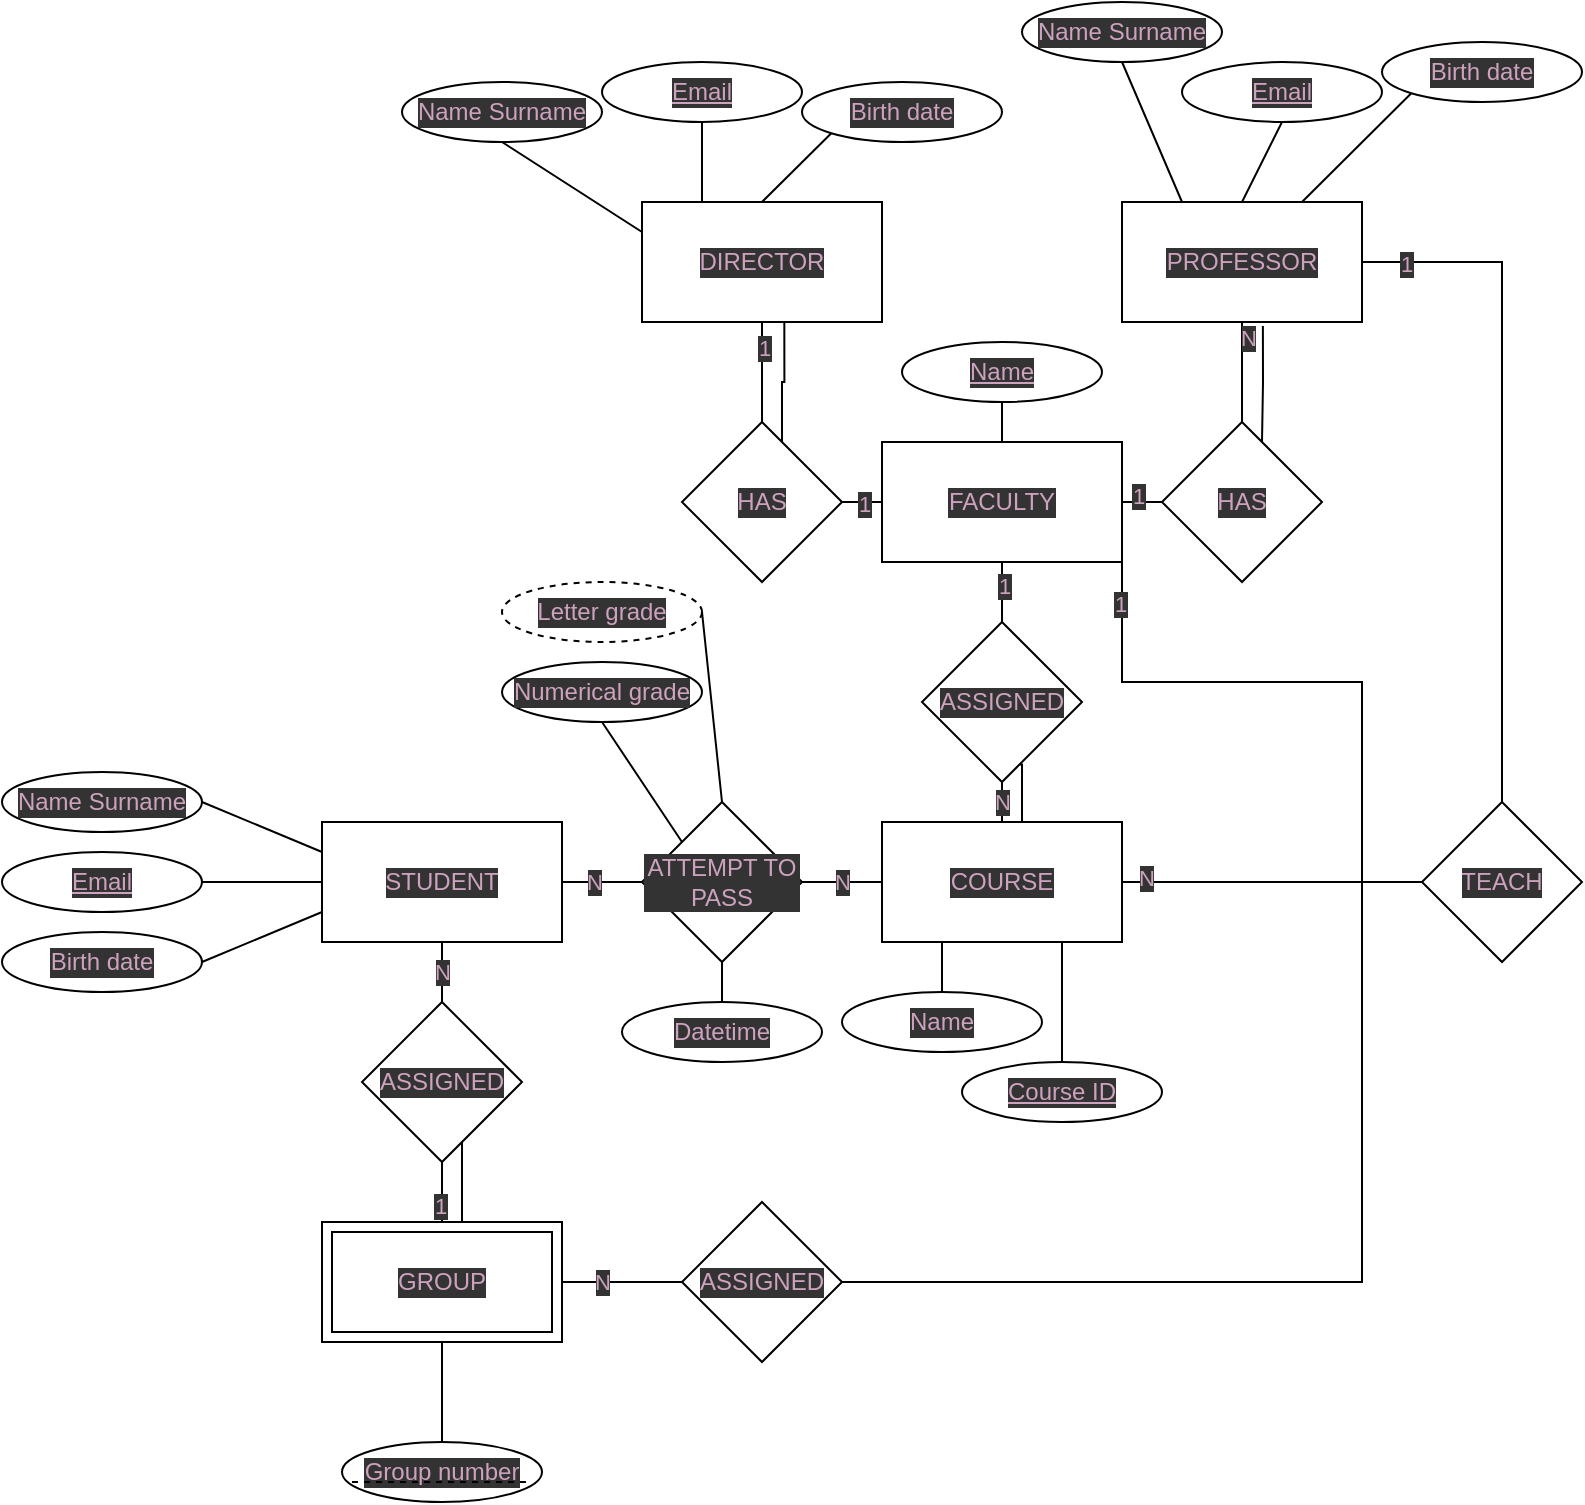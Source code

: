 <mxfile version="17.1.3" type="device"><diagram id="LZTHsHM6180sB6Iyh955" name="Page-1"><mxGraphModel dx="2178" dy="1929" grid="1" gridSize="10" guides="1" tooltips="1" connect="1" arrows="1" fold="1" page="1" pageScale="1" pageWidth="827" pageHeight="1169" math="0" shadow="0"><root><mxCell id="0"/><mxCell id="1" parent="0"/><mxCell id="HS-q9zRcukWWzURnPmqM-11" value="" style="edgeStyle=none;rounded=0;orthogonalLoop=1;jettySize=auto;html=1;endArrow=none;endFill=0;fontColor=#CDA2BE;labelBackgroundColor=#333333;" edge="1" parent="1" source="HS-q9zRcukWWzURnPmqM-1" target="HS-q9zRcukWWzURnPmqM-7"><mxGeometry relative="1" as="geometry"/></mxCell><mxCell id="HS-q9zRcukWWzURnPmqM-33" value="N" style="edgeLabel;html=1;align=center;verticalAlign=middle;resizable=0;points=[];fontColor=#CDA2BE;labelBackgroundColor=#333333;" vertex="1" connectable="0" parent="HS-q9zRcukWWzURnPmqM-11"><mxGeometry x="-0.2" y="-2" relative="1" as="geometry"><mxPoint y="-2" as="offset"/></mxGeometry></mxCell><mxCell id="HS-q9zRcukWWzURnPmqM-28" value="N" style="edgeStyle=orthogonalEdgeStyle;rounded=0;orthogonalLoop=1;jettySize=auto;html=1;endArrow=none;endFill=0;fontColor=#CDA2BE;labelBackgroundColor=#333333;" edge="1" parent="1" source="HS-q9zRcukWWzURnPmqM-1" target="HS-q9zRcukWWzURnPmqM-27"><mxGeometry relative="1" as="geometry"/></mxCell><mxCell id="HS-q9zRcukWWzURnPmqM-1" value="STUDENT" style="rounded=0;whiteSpace=wrap;html=1;fontColor=#CDA2BE;labelBackgroundColor=#333333;" vertex="1" parent="1"><mxGeometry x="140" y="330" width="120" height="60" as="geometry"/></mxCell><mxCell id="HS-q9zRcukWWzURnPmqM-2" value="FACULTY" style="rounded=0;whiteSpace=wrap;html=1;fontColor=#CDA2BE;labelBackgroundColor=#333333;" vertex="1" parent="1"><mxGeometry x="420" y="140" width="120" height="60" as="geometry"/></mxCell><mxCell id="HS-q9zRcukWWzURnPmqM-3" value="DIRECTOR" style="rounded=0;whiteSpace=wrap;html=1;fontColor=#CDA2BE;labelBackgroundColor=#333333;" vertex="1" parent="1"><mxGeometry x="300" y="20" width="120" height="60" as="geometry"/></mxCell><mxCell id="HS-q9zRcukWWzURnPmqM-4" value="PROFESSOR" style="rounded=0;whiteSpace=wrap;html=1;fontColor=#CDA2BE;labelBackgroundColor=#333333;" vertex="1" parent="1"><mxGeometry x="540" y="20" width="120" height="60" as="geometry"/></mxCell><mxCell id="HS-q9zRcukWWzURnPmqM-12" value="N" style="edgeStyle=none;rounded=0;orthogonalLoop=1;jettySize=auto;html=1;endArrow=none;endFill=0;fontColor=#CDA2BE;labelBackgroundColor=#333333;" edge="1" parent="1" source="HS-q9zRcukWWzURnPmqM-5" target="HS-q9zRcukWWzURnPmqM-7"><mxGeometry relative="1" as="geometry"/></mxCell><mxCell id="HS-q9zRcukWWzURnPmqM-54" style="edgeStyle=orthogonalEdgeStyle;rounded=0;orthogonalLoop=1;jettySize=auto;html=1;exitX=1;exitY=0.5;exitDx=0;exitDy=0;entryX=0;entryY=0.5;entryDx=0;entryDy=0;endArrow=none;endFill=0;fontColor=#CDA2BE;labelBackgroundColor=#333333;" edge="1" parent="1" source="HS-q9zRcukWWzURnPmqM-5" target="HS-q9zRcukWWzURnPmqM-53"><mxGeometry relative="1" as="geometry"/></mxCell><mxCell id="HS-q9zRcukWWzURnPmqM-56" value="N" style="edgeLabel;html=1;align=center;verticalAlign=middle;resizable=0;points=[];fontColor=#CDA2BE;labelBackgroundColor=#333333;" vertex="1" connectable="0" parent="HS-q9zRcukWWzURnPmqM-54"><mxGeometry x="-0.84" y="2" relative="1" as="geometry"><mxPoint as="offset"/></mxGeometry></mxCell><mxCell id="HS-q9zRcukWWzURnPmqM-5" value="COURSE" style="rounded=0;whiteSpace=wrap;html=1;fontColor=#CDA2BE;labelBackgroundColor=#333333;" vertex="1" parent="1"><mxGeometry x="420" y="330" width="120" height="60" as="geometry"/></mxCell><mxCell id="HS-q9zRcukWWzURnPmqM-6" value="GROUP" style="rounded=0;whiteSpace=wrap;html=1;shadow=0;sketch=0;glass=0;fontColor=#CDA2BE;labelBackgroundColor=#333333;" vertex="1" parent="1"><mxGeometry x="140" y="530" width="120" height="60" as="geometry"/></mxCell><mxCell id="HS-q9zRcukWWzURnPmqM-7" value="ATTEMPT TO PASS" style="rhombus;whiteSpace=wrap;html=1;fontColor=#CDA2BE;labelBackgroundColor=#333333;" vertex="1" parent="1"><mxGeometry x="300" y="320" width="80" height="80" as="geometry"/></mxCell><mxCell id="HS-q9zRcukWWzURnPmqM-20" value="" style="edgeStyle=orthogonalEdgeStyle;rounded=0;orthogonalLoop=1;jettySize=auto;html=1;endArrow=none;endFill=0;fontColor=#CDA2BE;labelBackgroundColor=#333333;" edge="1" parent="1" source="HS-q9zRcukWWzURnPmqM-19" target="HS-q9zRcukWWzURnPmqM-3"><mxGeometry relative="1" as="geometry"/></mxCell><mxCell id="HS-q9zRcukWWzURnPmqM-37" value="1" style="edgeLabel;html=1;align=center;verticalAlign=middle;resizable=0;points=[];fontColor=#CDA2BE;labelBackgroundColor=#333333;" vertex="1" connectable="0" parent="HS-q9zRcukWWzURnPmqM-20"><mxGeometry x="0.48" y="-1" relative="1" as="geometry"><mxPoint as="offset"/></mxGeometry></mxCell><mxCell id="HS-q9zRcukWWzURnPmqM-21" style="edgeStyle=orthogonalEdgeStyle;rounded=0;orthogonalLoop=1;jettySize=auto;html=1;exitX=1;exitY=0.5;exitDx=0;exitDy=0;entryX=0;entryY=0.5;entryDx=0;entryDy=0;endArrow=none;endFill=0;fontColor=#CDA2BE;labelBackgroundColor=#333333;" edge="1" parent="1" source="HS-q9zRcukWWzURnPmqM-19" target="HS-q9zRcukWWzURnPmqM-2"><mxGeometry relative="1" as="geometry"/></mxCell><mxCell id="HS-q9zRcukWWzURnPmqM-38" value="1" style="edgeLabel;html=1;align=center;verticalAlign=middle;resizable=0;points=[];fontColor=#CDA2BE;labelBackgroundColor=#333333;" vertex="1" connectable="0" parent="HS-q9zRcukWWzURnPmqM-21"><mxGeometry x="0.1" y="-1" relative="1" as="geometry"><mxPoint as="offset"/></mxGeometry></mxCell><mxCell id="HS-q9zRcukWWzURnPmqM-19" value="HAS" style="rhombus;whiteSpace=wrap;html=1;fontColor=#CDA2BE;labelBackgroundColor=#333333;" vertex="1" parent="1"><mxGeometry x="320" y="130" width="80" height="80" as="geometry"/></mxCell><mxCell id="HS-q9zRcukWWzURnPmqM-23" value="" style="edgeStyle=orthogonalEdgeStyle;rounded=0;orthogonalLoop=1;jettySize=auto;html=1;endArrow=none;endFill=0;fontColor=#CDA2BE;labelBackgroundColor=#333333;" edge="1" parent="1" source="HS-q9zRcukWWzURnPmqM-22" target="HS-q9zRcukWWzURnPmqM-4"><mxGeometry relative="1" as="geometry"/></mxCell><mxCell id="HS-q9zRcukWWzURnPmqM-39" value="N" style="edgeLabel;html=1;align=center;verticalAlign=middle;resizable=0;points=[];fontColor=#CDA2BE;labelBackgroundColor=#333333;" vertex="1" connectable="0" parent="HS-q9zRcukWWzURnPmqM-23"><mxGeometry x="0.68" y="-3" relative="1" as="geometry"><mxPoint as="offset"/></mxGeometry></mxCell><mxCell id="HS-q9zRcukWWzURnPmqM-24" style="edgeStyle=orthogonalEdgeStyle;rounded=0;orthogonalLoop=1;jettySize=auto;html=1;exitX=0;exitY=0.5;exitDx=0;exitDy=0;entryX=1;entryY=0.5;entryDx=0;entryDy=0;endArrow=none;endFill=0;fontColor=#CDA2BE;labelBackgroundColor=#333333;" edge="1" parent="1" source="HS-q9zRcukWWzURnPmqM-22" target="HS-q9zRcukWWzURnPmqM-2"><mxGeometry relative="1" as="geometry"/></mxCell><mxCell id="HS-q9zRcukWWzURnPmqM-40" value="1" style="edgeLabel;html=1;align=center;verticalAlign=middle;resizable=0;points=[];fontColor=#CDA2BE;labelBackgroundColor=#333333;" vertex="1" connectable="0" parent="HS-q9zRcukWWzURnPmqM-24"><mxGeometry x="0.2" y="-3" relative="1" as="geometry"><mxPoint as="offset"/></mxGeometry></mxCell><mxCell id="HS-q9zRcukWWzURnPmqM-22" value="HAS" style="rhombus;whiteSpace=wrap;html=1;fontColor=#CDA2BE;labelBackgroundColor=#333333;" vertex="1" parent="1"><mxGeometry x="560" y="130" width="80" height="80" as="geometry"/></mxCell><mxCell id="HS-q9zRcukWWzURnPmqM-29" value="" style="edgeStyle=orthogonalEdgeStyle;rounded=0;orthogonalLoop=1;jettySize=auto;html=1;endArrow=none;endFill=0;fontColor=#CDA2BE;labelBackgroundColor=#333333;" edge="1" parent="1" source="HS-q9zRcukWWzURnPmqM-27" target="HS-q9zRcukWWzURnPmqM-6"><mxGeometry relative="1" as="geometry"/></mxCell><mxCell id="HS-q9zRcukWWzURnPmqM-32" value="1" style="edgeLabel;html=1;align=center;verticalAlign=middle;resizable=0;points=[];fontColor=#CDA2BE;labelBackgroundColor=#333333;" vertex="1" connectable="0" parent="HS-q9zRcukWWzURnPmqM-29"><mxGeometry x="0.68" y="-1" relative="1" as="geometry"><mxPoint as="offset"/></mxGeometry></mxCell><mxCell id="HS-q9zRcukWWzURnPmqM-27" value="ASSIGNED" style="rhombus;whiteSpace=wrap;html=1;fontColor=#CDA2BE;labelBackgroundColor=#333333;" vertex="1" parent="1"><mxGeometry x="160" y="420" width="80" height="80" as="geometry"/></mxCell><mxCell id="HS-q9zRcukWWzURnPmqM-35" value="" style="edgeStyle=orthogonalEdgeStyle;rounded=0;orthogonalLoop=1;jettySize=auto;html=1;endArrow=none;endFill=0;fontColor=#CDA2BE;labelBackgroundColor=#333333;" edge="1" parent="1" source="HS-q9zRcukWWzURnPmqM-34" target="HS-q9zRcukWWzURnPmqM-6"><mxGeometry relative="1" as="geometry"/></mxCell><mxCell id="HS-q9zRcukWWzURnPmqM-51" value="N" style="edgeLabel;html=1;align=center;verticalAlign=middle;resizable=0;points=[];fontColor=#CDA2BE;labelBackgroundColor=#333333;" vertex="1" connectable="0" parent="HS-q9zRcukWWzURnPmqM-35"><mxGeometry x="0.333" relative="1" as="geometry"><mxPoint as="offset"/></mxGeometry></mxCell><mxCell id="HS-q9zRcukWWzURnPmqM-50" style="edgeStyle=orthogonalEdgeStyle;rounded=0;orthogonalLoop=1;jettySize=auto;html=1;exitX=1;exitY=0.5;exitDx=0;exitDy=0;entryX=1;entryY=1;entryDx=0;entryDy=0;endArrow=none;endFill=0;fontColor=#CDA2BE;labelBackgroundColor=#333333;" edge="1" parent="1" source="HS-q9zRcukWWzURnPmqM-34" target="HS-q9zRcukWWzURnPmqM-2"><mxGeometry relative="1" as="geometry"><Array as="points"><mxPoint x="660" y="560"/><mxPoint x="660" y="260"/><mxPoint x="540" y="260"/></Array></mxGeometry></mxCell><mxCell id="HS-q9zRcukWWzURnPmqM-52" value="1" style="edgeLabel;html=1;align=center;verticalAlign=middle;resizable=0;points=[];fontColor=#CDA2BE;labelBackgroundColor=#333333;" vertex="1" connectable="0" parent="HS-q9zRcukWWzURnPmqM-50"><mxGeometry x="0.943" y="1" relative="1" as="geometry"><mxPoint as="offset"/></mxGeometry></mxCell><mxCell id="HS-q9zRcukWWzURnPmqM-34" value="ASSIGNED" style="rhombus;whiteSpace=wrap;html=1;fontColor=#CDA2BE;labelBackgroundColor=#333333;" vertex="1" parent="1"><mxGeometry x="320" y="520" width="80" height="80" as="geometry"/></mxCell><mxCell id="HS-q9zRcukWWzURnPmqM-42" value="" style="edgeStyle=orthogonalEdgeStyle;rounded=0;orthogonalLoop=1;jettySize=auto;html=1;endArrow=none;endFill=0;fontColor=#CDA2BE;labelBackgroundColor=#333333;" edge="1" parent="1" source="HS-q9zRcukWWzURnPmqM-41" target="HS-q9zRcukWWzURnPmqM-2"><mxGeometry relative="1" as="geometry"/></mxCell><mxCell id="HS-q9zRcukWWzURnPmqM-44" value="1" style="edgeLabel;html=1;align=center;verticalAlign=middle;resizable=0;points=[];fontColor=#CDA2BE;labelBackgroundColor=#333333;" vertex="1" connectable="0" parent="HS-q9zRcukWWzURnPmqM-42"><mxGeometry x="0.52" y="-1" relative="1" as="geometry"><mxPoint as="offset"/></mxGeometry></mxCell><mxCell id="HS-q9zRcukWWzURnPmqM-43" value="" style="edgeStyle=orthogonalEdgeStyle;rounded=0;orthogonalLoop=1;jettySize=auto;html=1;endArrow=none;endFill=0;fontColor=#CDA2BE;labelBackgroundColor=#333333;" edge="1" parent="1" source="HS-q9zRcukWWzURnPmqM-41" target="HS-q9zRcukWWzURnPmqM-5"><mxGeometry relative="1" as="geometry"/></mxCell><mxCell id="HS-q9zRcukWWzURnPmqM-45" value="N" style="edgeLabel;html=1;align=center;verticalAlign=middle;resizable=0;points=[];fontColor=#CDA2BE;labelBackgroundColor=#333333;" vertex="1" connectable="0" parent="HS-q9zRcukWWzURnPmqM-43"><mxGeometry x="0.7" y="3" relative="1" as="geometry"><mxPoint x="-3" y="-1" as="offset"/></mxGeometry></mxCell><mxCell id="HS-q9zRcukWWzURnPmqM-41" value="ASSIGNED" style="rhombus;whiteSpace=wrap;html=1;fontColor=#CDA2BE;labelBackgroundColor=#333333;" vertex="1" parent="1"><mxGeometry x="440" y="230" width="80" height="80" as="geometry"/></mxCell><mxCell id="IHxHz1YHMxbRCEGryUf9-11" style="edgeStyle=none;rounded=0;orthogonalLoop=1;jettySize=auto;html=1;exitX=0.5;exitY=1;exitDx=0;exitDy=0;entryX=0;entryY=0;entryDx=0;entryDy=0;endArrow=none;endFill=0;fontColor=#CDA2BE;labelBackgroundColor=#333333;" edge="1" parent="1" source="HS-q9zRcukWWzURnPmqM-46" target="HS-q9zRcukWWzURnPmqM-7"><mxGeometry relative="1" as="geometry"/></mxCell><mxCell id="HS-q9zRcukWWzURnPmqM-46" value="Numerical grade" style="ellipse;whiteSpace=wrap;html=1;fontColor=#CDA2BE;labelBackgroundColor=#333333;" vertex="1" parent="1"><mxGeometry x="230" y="250" width="100" height="30" as="geometry"/></mxCell><mxCell id="IHxHz1YHMxbRCEGryUf9-12" style="edgeStyle=none;rounded=0;orthogonalLoop=1;jettySize=auto;html=1;exitX=1;exitY=0.5;exitDx=0;exitDy=0;entryX=0.5;entryY=0;entryDx=0;entryDy=0;endArrow=none;endFill=0;fontColor=#CDA2BE;labelBackgroundColor=#333333;" edge="1" parent="1" source="HS-q9zRcukWWzURnPmqM-48" target="HS-q9zRcukWWzURnPmqM-7"><mxGeometry relative="1" as="geometry"/></mxCell><mxCell id="HS-q9zRcukWWzURnPmqM-48" value="Letter grade" style="ellipse;whiteSpace=wrap;html=1;dashed=1;fontColor=#CDA2BE;labelBackgroundColor=#333333;" vertex="1" parent="1"><mxGeometry x="230" y="210" width="100" height="30" as="geometry"/></mxCell><mxCell id="HS-q9zRcukWWzURnPmqM-55" style="edgeStyle=orthogonalEdgeStyle;rounded=0;orthogonalLoop=1;jettySize=auto;html=1;exitX=0.5;exitY=0;exitDx=0;exitDy=0;entryX=1;entryY=0.5;entryDx=0;entryDy=0;endArrow=none;endFill=0;fontColor=#CDA2BE;labelBackgroundColor=#333333;" edge="1" parent="1" source="HS-q9zRcukWWzURnPmqM-53" target="HS-q9zRcukWWzURnPmqM-4"><mxGeometry relative="1" as="geometry"/></mxCell><mxCell id="HS-q9zRcukWWzURnPmqM-57" value="1" style="edgeLabel;html=1;align=center;verticalAlign=middle;resizable=0;points=[];fontColor=#CDA2BE;labelBackgroundColor=#333333;" vertex="1" connectable="0" parent="HS-q9zRcukWWzURnPmqM-55"><mxGeometry x="0.871" y="1" relative="1" as="geometry"><mxPoint as="offset"/></mxGeometry></mxCell><mxCell id="HS-q9zRcukWWzURnPmqM-53" value="TEACH" style="rhombus;whiteSpace=wrap;html=1;fontColor=#CDA2BE;labelBackgroundColor=#333333;" vertex="1" parent="1"><mxGeometry x="690" y="320" width="80" height="80" as="geometry"/></mxCell><mxCell id="IHxHz1YHMxbRCEGryUf9-8" style="edgeStyle=none;rounded=0;orthogonalLoop=1;jettySize=auto;html=1;exitX=1;exitY=0.5;exitDx=0;exitDy=0;entryX=0;entryY=0.25;entryDx=0;entryDy=0;endArrow=none;endFill=0;fontColor=#CDA2BE;labelBackgroundColor=#333333;" edge="1" parent="1" source="HS-q9zRcukWWzURnPmqM-58" target="HS-q9zRcukWWzURnPmqM-1"><mxGeometry relative="1" as="geometry"/></mxCell><mxCell id="HS-q9zRcukWWzURnPmqM-58" value="Name Surname" style="ellipse;whiteSpace=wrap;html=1;fontColor=#CDA2BE;labelBackgroundColor=#333333;" vertex="1" parent="1"><mxGeometry x="-20" y="305" width="100" height="30" as="geometry"/></mxCell><mxCell id="IHxHz1YHMxbRCEGryUf9-9" style="edgeStyle=none;rounded=0;orthogonalLoop=1;jettySize=auto;html=1;exitX=1;exitY=0.5;exitDx=0;exitDy=0;entryX=0;entryY=0.5;entryDx=0;entryDy=0;endArrow=none;endFill=0;fontColor=#CDA2BE;labelBackgroundColor=#333333;" edge="1" parent="1" source="HS-q9zRcukWWzURnPmqM-59" target="HS-q9zRcukWWzURnPmqM-1"><mxGeometry relative="1" as="geometry"/></mxCell><mxCell id="HS-q9zRcukWWzURnPmqM-59" value="&lt;u&gt;Email&lt;/u&gt;" style="ellipse;whiteSpace=wrap;html=1;fontColor=#CDA2BE;labelBackgroundColor=#333333;" vertex="1" parent="1"><mxGeometry x="-20" y="345" width="100" height="30" as="geometry"/></mxCell><mxCell id="IHxHz1YHMxbRCEGryUf9-10" style="edgeStyle=none;rounded=0;orthogonalLoop=1;jettySize=auto;html=1;exitX=1;exitY=0.5;exitDx=0;exitDy=0;entryX=0;entryY=0.75;entryDx=0;entryDy=0;endArrow=none;endFill=0;fontColor=#CDA2BE;labelBackgroundColor=#333333;" edge="1" parent="1" source="HS-q9zRcukWWzURnPmqM-60" target="HS-q9zRcukWWzURnPmqM-1"><mxGeometry relative="1" as="geometry"/></mxCell><mxCell id="HS-q9zRcukWWzURnPmqM-60" value="Birth date" style="ellipse;whiteSpace=wrap;html=1;fontColor=#CDA2BE;labelBackgroundColor=#333333;" vertex="1" parent="1"><mxGeometry x="-20" y="385" width="100" height="30" as="geometry"/></mxCell><mxCell id="HS-q9zRcukWWzURnPmqM-66" style="edgeStyle=orthogonalEdgeStyle;rounded=0;orthogonalLoop=1;jettySize=auto;html=1;exitX=0.5;exitY=0;exitDx=0;exitDy=0;entryX=0.5;entryY=1;entryDx=0;entryDy=0;endArrow=none;endFill=0;fontColor=#CDA2BE;labelBackgroundColor=#333333;" edge="1" parent="1" source="HS-q9zRcukWWzURnPmqM-65" target="HS-q9zRcukWWzURnPmqM-6"><mxGeometry relative="1" as="geometry"/></mxCell><mxCell id="HS-q9zRcukWWzURnPmqM-65" value="Group number" style="ellipse;whiteSpace=wrap;html=1;fontColor=#CDA2BE;labelBackgroundColor=#333333;" vertex="1" parent="1"><mxGeometry x="150" y="640" width="100" height="30" as="geometry"/></mxCell><mxCell id="HS-q9zRcukWWzURnPmqM-68" style="edgeStyle=orthogonalEdgeStyle;rounded=0;orthogonalLoop=1;jettySize=auto;html=1;exitX=0.5;exitY=0;exitDx=0;exitDy=0;entryX=0.5;entryY=1;entryDx=0;entryDy=0;endArrow=none;endFill=0;fontColor=#CDA2BE;labelBackgroundColor=#333333;" edge="1" parent="1" source="HS-q9zRcukWWzURnPmqM-67" target="HS-q9zRcukWWzURnPmqM-7"><mxGeometry relative="1" as="geometry"/></mxCell><mxCell id="HS-q9zRcukWWzURnPmqM-67" value="Datetime" style="ellipse;whiteSpace=wrap;html=1;fontColor=#CDA2BE;labelBackgroundColor=#333333;" vertex="1" parent="1"><mxGeometry x="290" y="420" width="100" height="30" as="geometry"/></mxCell><mxCell id="HS-q9zRcukWWzURnPmqM-71" style="edgeStyle=orthogonalEdgeStyle;rounded=0;orthogonalLoop=1;jettySize=auto;html=1;exitX=0.5;exitY=1;exitDx=0;exitDy=0;entryX=0.5;entryY=0;entryDx=0;entryDy=0;endArrow=none;endFill=0;fontColor=#CDA2BE;labelBackgroundColor=#333333;" edge="1" parent="1" source="HS-q9zRcukWWzURnPmqM-69" target="HS-q9zRcukWWzURnPmqM-2"><mxGeometry relative="1" as="geometry"/></mxCell><mxCell id="HS-q9zRcukWWzURnPmqM-69" value="&lt;u&gt;Name&lt;/u&gt;" style="ellipse;whiteSpace=wrap;html=1;fontColor=#CDA2BE;labelBackgroundColor=#333333;" vertex="1" parent="1"><mxGeometry x="430" y="90" width="100" height="30" as="geometry"/></mxCell><mxCell id="HS-q9zRcukWWzURnPmqM-72" value="GROUP" style="rounded=0;whiteSpace=wrap;html=1;shadow=0;sketch=0;glass=0;fontColor=#CDA2BE;labelBackgroundColor=#333333;" vertex="1" parent="1"><mxGeometry x="145" y="535" width="110" height="50" as="geometry"/></mxCell><mxCell id="HS-q9zRcukWWzURnPmqM-76" value="" style="endArrow=none;dashed=1;html=1;rounded=0;fontColor=#CDA2BE;labelBackgroundColor=#333333;" edge="1" parent="1"><mxGeometry width="50" height="50" relative="1" as="geometry"><mxPoint x="155" y="660" as="sourcePoint"/><mxPoint x="245" y="660" as="targetPoint"/></mxGeometry></mxCell><mxCell id="HS-q9zRcukWWzURnPmqM-78" style="edgeStyle=orthogonalEdgeStyle;rounded=0;orthogonalLoop=1;jettySize=auto;html=1;exitX=0.5;exitY=0;exitDx=0;exitDy=0;entryX=0.25;entryY=1;entryDx=0;entryDy=0;endArrow=none;endFill=0;fontColor=#CDA2BE;labelBackgroundColor=#333333;" edge="1" parent="1" source="HS-q9zRcukWWzURnPmqM-77" target="HS-q9zRcukWWzURnPmqM-5"><mxGeometry relative="1" as="geometry"/></mxCell><mxCell id="HS-q9zRcukWWzURnPmqM-77" value="Name" style="ellipse;whiteSpace=wrap;html=1;fontColor=#CDA2BE;labelBackgroundColor=#333333;" vertex="1" parent="1"><mxGeometry x="400" y="415" width="100" height="30" as="geometry"/></mxCell><mxCell id="HS-q9zRcukWWzURnPmqM-81" style="edgeStyle=orthogonalEdgeStyle;rounded=0;orthogonalLoop=1;jettySize=auto;html=1;exitX=0.5;exitY=0;exitDx=0;exitDy=0;entryX=0.75;entryY=1;entryDx=0;entryDy=0;endArrow=none;endFill=0;fontColor=#CDA2BE;labelBackgroundColor=#333333;" edge="1" parent="1" source="HS-q9zRcukWWzURnPmqM-79" target="HS-q9zRcukWWzURnPmqM-5"><mxGeometry relative="1" as="geometry"/></mxCell><mxCell id="HS-q9zRcukWWzURnPmqM-79" value="&lt;u&gt;Course ID&lt;/u&gt;" style="ellipse;whiteSpace=wrap;html=1;fontColor=#CDA2BE;labelBackgroundColor=#333333;" vertex="1" parent="1"><mxGeometry x="460" y="450" width="100" height="30" as="geometry"/></mxCell><mxCell id="IHxHz1YHMxbRCEGryUf9-1" style="rounded=0;orthogonalLoop=1;jettySize=auto;html=1;exitX=0.5;exitY=1;exitDx=0;exitDy=0;entryX=0;entryY=0.25;entryDx=0;entryDy=0;endArrow=none;endFill=0;fontColor=#CDA2BE;labelBackgroundColor=#333333;" edge="1" parent="1" source="HS-q9zRcukWWzURnPmqM-82" target="HS-q9zRcukWWzURnPmqM-3"><mxGeometry relative="1" as="geometry"/></mxCell><mxCell id="HS-q9zRcukWWzURnPmqM-82" value="Name Surname" style="ellipse;whiteSpace=wrap;html=1;fontColor=#CDA2BE;labelBackgroundColor=#333333;" vertex="1" parent="1"><mxGeometry x="180" y="-40" width="100" height="30" as="geometry"/></mxCell><mxCell id="IHxHz1YHMxbRCEGryUf9-3" style="edgeStyle=none;rounded=0;orthogonalLoop=1;jettySize=auto;html=1;exitX=0.5;exitY=1;exitDx=0;exitDy=0;entryX=0.25;entryY=0;entryDx=0;entryDy=0;endArrow=none;endFill=0;fontColor=#CDA2BE;labelBackgroundColor=#333333;" edge="1" parent="1" source="HS-q9zRcukWWzURnPmqM-84" target="HS-q9zRcukWWzURnPmqM-3"><mxGeometry relative="1" as="geometry"/></mxCell><mxCell id="HS-q9zRcukWWzURnPmqM-84" value="&lt;u&gt;Email&lt;/u&gt;" style="ellipse;whiteSpace=wrap;html=1;fontColor=#CDA2BE;labelBackgroundColor=#333333;" vertex="1" parent="1"><mxGeometry x="280" y="-50" width="100" height="30" as="geometry"/></mxCell><mxCell id="IHxHz1YHMxbRCEGryUf9-4" style="edgeStyle=none;rounded=0;orthogonalLoop=1;jettySize=auto;html=1;exitX=0;exitY=1;exitDx=0;exitDy=0;entryX=0.5;entryY=0;entryDx=0;entryDy=0;endArrow=none;endFill=0;fontColor=#CDA2BE;labelBackgroundColor=#333333;" edge="1" parent="1" source="HS-q9zRcukWWzURnPmqM-86" target="HS-q9zRcukWWzURnPmqM-3"><mxGeometry relative="1" as="geometry"/></mxCell><mxCell id="HS-q9zRcukWWzURnPmqM-86" value="Birth date" style="ellipse;whiteSpace=wrap;html=1;fontColor=#CDA2BE;labelBackgroundColor=#333333;" vertex="1" parent="1"><mxGeometry x="380" y="-40" width="100" height="30" as="geometry"/></mxCell><mxCell id="IHxHz1YHMxbRCEGryUf9-5" style="edgeStyle=none;rounded=0;orthogonalLoop=1;jettySize=auto;html=1;exitX=0.5;exitY=1;exitDx=0;exitDy=0;entryX=0.25;entryY=0;entryDx=0;entryDy=0;endArrow=none;endFill=0;fontColor=#CDA2BE;labelBackgroundColor=#333333;" edge="1" parent="1" source="HS-q9zRcukWWzURnPmqM-88" target="HS-q9zRcukWWzURnPmqM-4"><mxGeometry relative="1" as="geometry"/></mxCell><mxCell id="HS-q9zRcukWWzURnPmqM-88" value="Name Surname" style="ellipse;whiteSpace=wrap;html=1;fontColor=#CDA2BE;labelBackgroundColor=#333333;" vertex="1" parent="1"><mxGeometry x="490" y="-80" width="100" height="30" as="geometry"/></mxCell><mxCell id="IHxHz1YHMxbRCEGryUf9-6" style="edgeStyle=none;rounded=0;orthogonalLoop=1;jettySize=auto;html=1;exitX=0.5;exitY=1;exitDx=0;exitDy=0;entryX=0.5;entryY=0;entryDx=0;entryDy=0;endArrow=none;endFill=0;fontColor=#CDA2BE;labelBackgroundColor=#333333;" edge="1" parent="1" source="HS-q9zRcukWWzURnPmqM-89" target="HS-q9zRcukWWzURnPmqM-4"><mxGeometry relative="1" as="geometry"/></mxCell><mxCell id="HS-q9zRcukWWzURnPmqM-89" value="&lt;u&gt;Email&lt;/u&gt;" style="ellipse;whiteSpace=wrap;html=1;fontColor=#CDA2BE;labelBackgroundColor=#333333;" vertex="1" parent="1"><mxGeometry x="570" y="-50" width="100" height="30" as="geometry"/></mxCell><mxCell id="IHxHz1YHMxbRCEGryUf9-7" style="edgeStyle=none;rounded=0;orthogonalLoop=1;jettySize=auto;html=1;exitX=0;exitY=1;exitDx=0;exitDy=0;entryX=0.75;entryY=0;entryDx=0;entryDy=0;endArrow=none;endFill=0;fontColor=#CDA2BE;labelBackgroundColor=#333333;" edge="1" parent="1" source="HS-q9zRcukWWzURnPmqM-90" target="HS-q9zRcukWWzURnPmqM-4"><mxGeometry relative="1" as="geometry"/></mxCell><mxCell id="HS-q9zRcukWWzURnPmqM-90" value="Birth date" style="ellipse;whiteSpace=wrap;html=1;fontColor=#CDA2BE;labelBackgroundColor=#333333;" vertex="1" parent="1"><mxGeometry x="670" y="-60" width="100" height="30" as="geometry"/></mxCell><mxCell id="HS-q9zRcukWWzURnPmqM-98" value="" style="edgeStyle=orthogonalEdgeStyle;rounded=0;orthogonalLoop=1;jettySize=auto;html=1;endArrow=none;endFill=0;fontColor=#CDA2BE;labelBackgroundColor=#333333;" edge="1" parent="1"><mxGeometry relative="1" as="geometry"><mxPoint x="210" y="510" as="sourcePoint"/><mxPoint x="210" y="530" as="targetPoint"/><Array as="points"><mxPoint x="210" y="490"/><mxPoint x="210" y="490"/></Array></mxGeometry></mxCell><mxCell id="HS-q9zRcukWWzURnPmqM-100" value="" style="edgeStyle=orthogonalEdgeStyle;rounded=0;orthogonalLoop=1;jettySize=auto;html=1;endArrow=none;endFill=0;entryX=0.593;entryY=1.008;entryDx=0;entryDy=0;entryPerimeter=0;fontColor=#CDA2BE;labelBackgroundColor=#333333;" edge="1" parent="1" target="HS-q9zRcukWWzURnPmqM-3"><mxGeometry relative="1" as="geometry"><mxPoint x="370" y="140" as="sourcePoint"/><mxPoint x="370" y="90" as="targetPoint"/><Array as="points"><mxPoint x="370" y="110"/><mxPoint x="371" y="110"/></Array></mxGeometry></mxCell><mxCell id="HS-q9zRcukWWzURnPmqM-102" value="" style="edgeStyle=orthogonalEdgeStyle;rounded=0;orthogonalLoop=1;jettySize=auto;html=1;endArrow=none;endFill=0;entryX=0.587;entryY=1.033;entryDx=0;entryDy=0;entryPerimeter=0;fontColor=#CDA2BE;labelBackgroundColor=#333333;" edge="1" parent="1" target="HS-q9zRcukWWzURnPmqM-4"><mxGeometry relative="1" as="geometry"><mxPoint x="610" y="140" as="sourcePoint"/><mxPoint x="610" y="90" as="targetPoint"/></mxGeometry></mxCell><mxCell id="HS-q9zRcukWWzURnPmqM-104" value="" style="edgeStyle=orthogonalEdgeStyle;rounded=0;orthogonalLoop=1;jettySize=auto;html=1;endArrow=none;endFill=0;exitX=0.611;exitY=0.89;exitDx=0;exitDy=0;exitPerimeter=0;fontColor=#CDA2BE;labelBackgroundColor=#333333;" edge="1" parent="1" source="HS-q9zRcukWWzURnPmqM-41"><mxGeometry relative="1" as="geometry"><mxPoint x="490" y="320" as="sourcePoint"/><mxPoint x="490" y="330" as="targetPoint"/></mxGeometry></mxCell></root></mxGraphModel></diagram></mxfile>